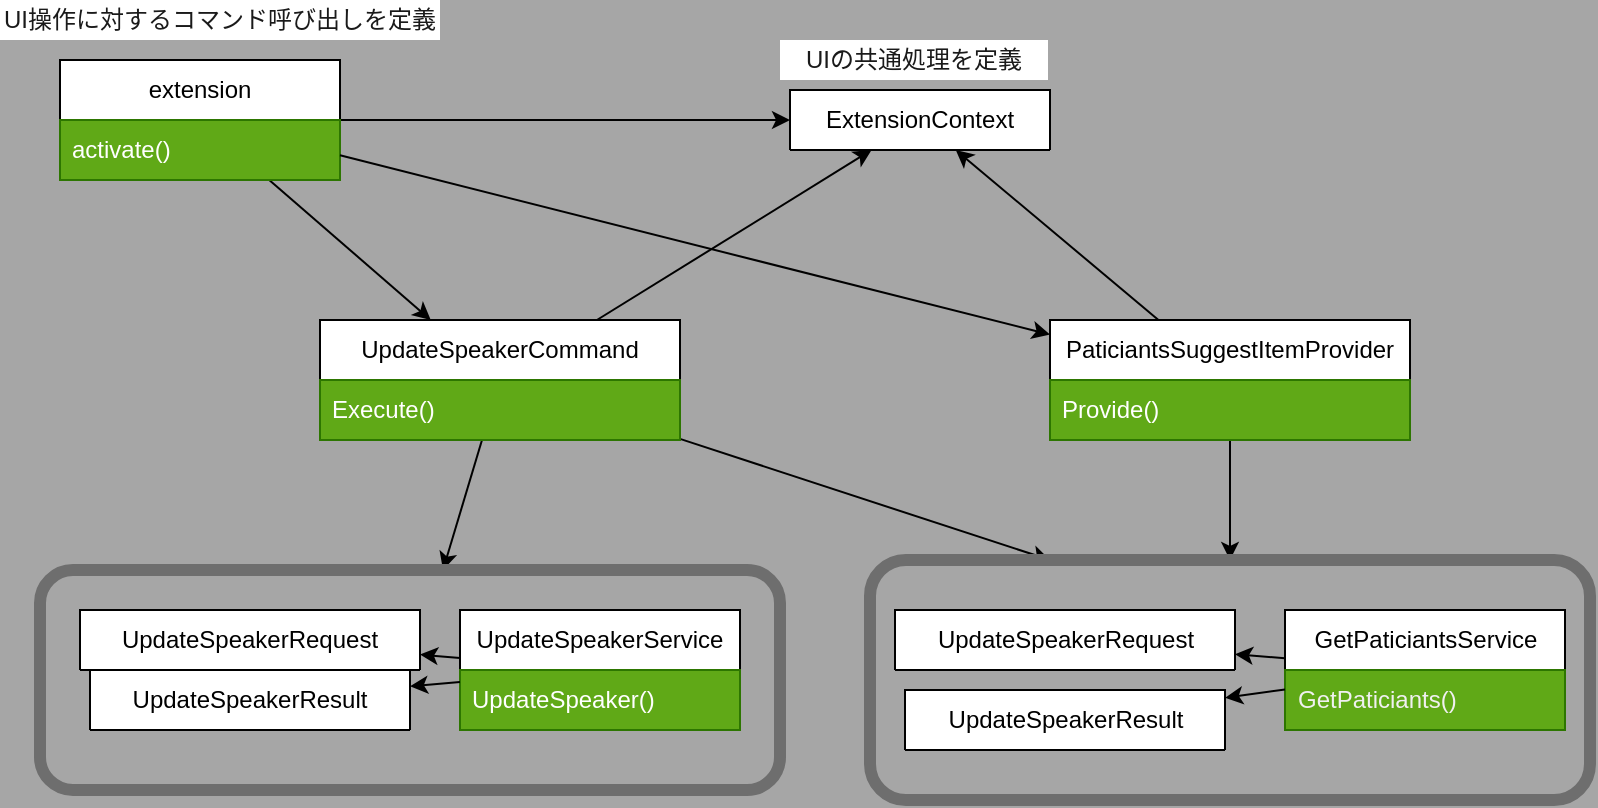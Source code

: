 <mxfile>
    <diagram id="MJiMuITKXFVZ2FvVURNt" name="ページ1">
        <mxGraphModel dx="714" dy="878" grid="1" gridSize="10" guides="1" tooltips="1" connect="1" arrows="1" fold="1" page="1" pageScale="1" pageWidth="827" pageHeight="1169" background="#A6A6A6" math="0" shadow="0">
            <root>
                <mxCell id="0"/>
                <mxCell id="1" parent="0"/>
                <mxCell id="16" style="edgeStyle=none;html=1;" parent="1" source="8" target="12" edge="1">
                    <mxGeometry relative="1" as="geometry"/>
                </mxCell>
                <mxCell id="34" style="edgeStyle=none;html=1;" edge="1" parent="1" source="8" target="30">
                    <mxGeometry relative="1" as="geometry"/>
                </mxCell>
                <mxCell id="8" value="extension" style="swimlane;fontStyle=0;childLayout=stackLayout;horizontal=1;startSize=30;horizontalStack=0;resizeParent=1;resizeParentMax=0;resizeLast=0;collapsible=1;marginBottom=0;whiteSpace=wrap;html=1;" parent="1" vertex="1">
                    <mxGeometry x="100" y="120" width="140" height="60" as="geometry"/>
                </mxCell>
                <mxCell id="9" value="activate()" style="text;strokeColor=#2D7600;fillColor=#60a917;align=left;verticalAlign=middle;spacingLeft=4;spacingRight=4;overflow=hidden;points=[[0,0.5],[1,0.5]];portConstraint=eastwest;rotatable=0;whiteSpace=wrap;html=1;fontColor=#ffffff;" parent="8" vertex="1">
                    <mxGeometry y="30" width="140" height="30" as="geometry"/>
                </mxCell>
                <mxCell id="37" style="edgeStyle=none;html=1;" edge="1" parent="1" source="12" target="30">
                    <mxGeometry relative="1" as="geometry"/>
                </mxCell>
                <mxCell id="89" style="edgeStyle=none;html=1;fontColor=#1A1A1A;" edge="1" parent="1" source="12" target="87">
                    <mxGeometry relative="1" as="geometry"/>
                </mxCell>
                <mxCell id="91" style="edgeStyle=none;html=1;entryX=0.25;entryY=0;entryDx=0;entryDy=0;fontColor=#1A1A1A;" edge="1" parent="1" source="12" target="83">
                    <mxGeometry relative="1" as="geometry"/>
                </mxCell>
                <mxCell id="12" value="UpdateSpeakerCommand" style="swimlane;fontStyle=0;childLayout=stackLayout;horizontal=1;startSize=30;horizontalStack=0;resizeParent=1;resizeParentMax=0;resizeLast=0;collapsible=1;marginBottom=0;whiteSpace=wrap;html=1;" parent="1" vertex="1">
                    <mxGeometry x="230" y="250" width="180" height="60" as="geometry"/>
                </mxCell>
                <mxCell id="13" value="Execute()" style="text;strokeColor=#2D7600;fillColor=#60a917;align=left;verticalAlign=middle;spacingLeft=4;spacingRight=4;overflow=hidden;points=[[0,0.5],[1,0.5]];portConstraint=eastwest;rotatable=0;whiteSpace=wrap;html=1;fontColor=#ffffff;" parent="12" vertex="1">
                    <mxGeometry y="30" width="180" height="30" as="geometry"/>
                </mxCell>
                <mxCell id="38" style="edgeStyle=none;html=1;" edge="1" parent="1" source="17" target="30">
                    <mxGeometry relative="1" as="geometry"/>
                </mxCell>
                <mxCell id="86" style="edgeStyle=none;html=1;entryX=0.5;entryY=0;entryDx=0;entryDy=0;fontColor=#1A1A1A;" edge="1" parent="1" source="17" target="83">
                    <mxGeometry relative="1" as="geometry"/>
                </mxCell>
                <mxCell id="17" value="PaticiantsSuggestItemProvider" style="swimlane;fontStyle=0;childLayout=stackLayout;horizontal=1;startSize=30;horizontalStack=0;resizeParent=1;resizeParentMax=0;resizeLast=0;collapsible=1;marginBottom=0;whiteSpace=wrap;html=1;" parent="1" vertex="1">
                    <mxGeometry x="595" y="250" width="180" height="60" as="geometry"/>
                </mxCell>
                <mxCell id="18" value="Provide()" style="text;strokeColor=#2D7600;fillColor=#60a917;align=left;verticalAlign=middle;spacingLeft=4;spacingRight=4;overflow=hidden;points=[[0,0.5],[1,0.5]];portConstraint=eastwest;rotatable=0;whiteSpace=wrap;html=1;fontColor=#ffffff;" parent="17" vertex="1">
                    <mxGeometry y="30" width="180" height="30" as="geometry"/>
                </mxCell>
                <mxCell id="21" style="edgeStyle=none;html=1;" parent="1" source="8" target="17" edge="1">
                    <mxGeometry relative="1" as="geometry"/>
                </mxCell>
                <mxCell id="30" value="ExtensionContext" style="swimlane;fontStyle=0;childLayout=stackLayout;horizontal=1;startSize=30;horizontalStack=0;resizeParent=1;resizeParentMax=0;resizeLast=0;collapsible=1;marginBottom=0;whiteSpace=wrap;html=1;" vertex="1" collapsed="1" parent="1">
                    <mxGeometry x="465" y="135" width="130" height="30" as="geometry">
                        <mxRectangle x="550" y="120" width="140" height="60" as="alternateBounds"/>
                    </mxGeometry>
                </mxCell>
                <mxCell id="31" value="Item 1" style="text;strokeColor=#2D7600;fillColor=#60a917;align=left;verticalAlign=middle;spacingLeft=4;spacingRight=4;overflow=hidden;points=[[0,0.5],[1,0.5]];portConstraint=eastwest;rotatable=0;whiteSpace=wrap;html=1;fontColor=#ffffff;" vertex="1" parent="30">
                    <mxGeometry y="30" width="140" height="30" as="geometry"/>
                </mxCell>
                <mxCell id="76" value="UI操作に対するコマンド呼び出しを定義" style="text;html=1;strokeColor=none;fillColor=#FFFFFF;align=center;verticalAlign=middle;whiteSpace=wrap;rounded=0;fontColor=#1A1A1A;" vertex="1" parent="1">
                    <mxGeometry x="70" y="90" width="220" height="20" as="geometry"/>
                </mxCell>
                <mxCell id="77" value="UIの共通処理を定義" style="text;html=1;strokeColor=none;fillColor=#FFFFFF;align=center;verticalAlign=middle;whiteSpace=wrap;rounded=0;fontColor=#1A1A1A;" vertex="1" parent="1">
                    <mxGeometry x="460" y="110" width="134" height="20" as="geometry"/>
                </mxCell>
                <mxCell id="85" value="" style="group;" vertex="1" connectable="0" parent="1">
                    <mxGeometry x="505" y="370" width="360" height="120" as="geometry"/>
                </mxCell>
                <mxCell id="83" value="" style="rounded=1;whiteSpace=wrap;html=1;strokeColor=#6E6E6E;strokeWidth=6;fontColor=#1A1A1A;fillColor=none;perimeterSpacing=0;" vertex="1" parent="85">
                    <mxGeometry width="360" height="120" as="geometry"/>
                </mxCell>
                <mxCell id="58" value="GetPaticiantsService" style="swimlane;fontStyle=0;childLayout=stackLayout;horizontal=1;startSize=30;horizontalStack=0;resizeParent=1;resizeParentMax=0;resizeLast=0;collapsible=1;marginBottom=0;whiteSpace=wrap;html=1;" vertex="1" parent="85">
                    <mxGeometry x="207.5" y="25" width="140" height="60" as="geometry"/>
                </mxCell>
                <mxCell id="59" value="&lt;span style=&quot;color: rgb(240, 240, 240); text-align: center;&quot;&gt;GetPaticiants()&lt;/span&gt;" style="text;strokeColor=#2D7600;fillColor=#60a917;align=left;verticalAlign=middle;spacingLeft=4;spacingRight=4;overflow=hidden;points=[[0,0.5],[1,0.5]];portConstraint=eastwest;rotatable=0;whiteSpace=wrap;html=1;fontColor=#ffffff;" vertex="1" parent="58">
                    <mxGeometry y="30" width="140" height="30" as="geometry"/>
                </mxCell>
                <mxCell id="64" value="UpdateSpeakerRequest" style="swimlane;fontStyle=0;childLayout=stackLayout;horizontal=1;startSize=30;horizontalStack=0;resizeParent=1;resizeParentMax=0;resizeLast=0;collapsible=1;marginBottom=0;whiteSpace=wrap;html=1;" vertex="1" collapsed="1" parent="85">
                    <mxGeometry x="12.5" y="25" width="170" height="30" as="geometry">
                        <mxRectangle x="50" y="400" width="140" height="120" as="alternateBounds"/>
                    </mxGeometry>
                </mxCell>
                <mxCell id="65" value="Item 1" style="text;strokeColor=#2D7600;fillColor=#60a917;align=left;verticalAlign=middle;spacingLeft=4;spacingRight=4;overflow=hidden;points=[[0,0.5],[1,0.5]];portConstraint=eastwest;rotatable=0;whiteSpace=wrap;html=1;fontColor=#ffffff;" vertex="1" parent="64">
                    <mxGeometry y="30" width="140" height="30" as="geometry"/>
                </mxCell>
                <mxCell id="66" value="Item 2" style="text;strokeColor=#2D7600;fillColor=#60a917;align=left;verticalAlign=middle;spacingLeft=4;spacingRight=4;overflow=hidden;points=[[0,0.5],[1,0.5]];portConstraint=eastwest;rotatable=0;whiteSpace=wrap;html=1;fontColor=#ffffff;" vertex="1" parent="64">
                    <mxGeometry y="60" width="140" height="30" as="geometry"/>
                </mxCell>
                <mxCell id="67" value="Item 3" style="text;strokeColor=#2D7600;fillColor=#60a917;align=left;verticalAlign=middle;spacingLeft=4;spacingRight=4;overflow=hidden;points=[[0,0.5],[1,0.5]];portConstraint=eastwest;rotatable=0;whiteSpace=wrap;html=1;fontColor=#ffffff;" vertex="1" parent="64">
                    <mxGeometry y="90" width="140" height="30" as="geometry"/>
                </mxCell>
                <mxCell id="68" value="UpdateSpeakerResult" style="swimlane;fontStyle=0;childLayout=stackLayout;horizontal=1;startSize=30;horizontalStack=0;resizeParent=1;resizeParentMax=0;resizeLast=0;collapsible=1;marginBottom=0;whiteSpace=wrap;html=1;" vertex="1" collapsed="1" parent="85">
                    <mxGeometry x="17.5" y="65" width="160" height="30" as="geometry">
                        <mxRectangle x="50" y="530" width="140" height="120" as="alternateBounds"/>
                    </mxGeometry>
                </mxCell>
                <mxCell id="69" value="Item 1" style="text;strokeColor=#2D7600;fillColor=#60a917;align=left;verticalAlign=middle;spacingLeft=4;spacingRight=4;overflow=hidden;points=[[0,0.5],[1,0.5]];portConstraint=eastwest;rotatable=0;whiteSpace=wrap;html=1;fontColor=#ffffff;" vertex="1" parent="68">
                    <mxGeometry y="30" width="140" height="30" as="geometry"/>
                </mxCell>
                <mxCell id="70" value="Item 2" style="text;strokeColor=#2D7600;fillColor=#60a917;align=left;verticalAlign=middle;spacingLeft=4;spacingRight=4;overflow=hidden;points=[[0,0.5],[1,0.5]];portConstraint=eastwest;rotatable=0;whiteSpace=wrap;html=1;fontColor=#ffffff;" vertex="1" parent="68">
                    <mxGeometry y="60" width="140" height="30" as="geometry"/>
                </mxCell>
                <mxCell id="71" value="Item 3" style="text;strokeColor=#2D7600;fillColor=#60a917;align=left;verticalAlign=middle;spacingLeft=4;spacingRight=4;overflow=hidden;points=[[0,0.5],[1,0.5]];portConstraint=eastwest;rotatable=0;whiteSpace=wrap;html=1;fontColor=#ffffff;" vertex="1" parent="68">
                    <mxGeometry y="90" width="140" height="30" as="geometry"/>
                </mxCell>
                <mxCell id="72" style="edgeStyle=none;html=1;" edge="1" parent="85" source="58" target="64">
                    <mxGeometry relative="1" as="geometry"/>
                </mxCell>
                <mxCell id="79" style="edgeStyle=none;html=1;fontColor=#1A1A1A;" edge="1" parent="85" source="58" target="68">
                    <mxGeometry relative="1" as="geometry"/>
                </mxCell>
                <mxCell id="88" value="" style="group" vertex="1" connectable="0" parent="1">
                    <mxGeometry x="90" y="375" width="370" height="110" as="geometry"/>
                </mxCell>
                <mxCell id="87" value="" style="rounded=1;whiteSpace=wrap;html=1;strokeColor=#6E6E6E;strokeWidth=6;fontColor=#1A1A1A;fillColor=none;" vertex="1" parent="88">
                    <mxGeometry width="370" height="110" as="geometry"/>
                </mxCell>
                <mxCell id="39" value="UpdateSpeakerService" style="swimlane;fontStyle=0;childLayout=stackLayout;horizontal=1;startSize=30;horizontalStack=0;resizeParent=1;resizeParentMax=0;resizeLast=0;collapsible=1;marginBottom=0;whiteSpace=wrap;html=1;" vertex="1" parent="88">
                    <mxGeometry x="210" y="20" width="140" height="60" as="geometry"/>
                </mxCell>
                <mxCell id="40" value="UpdateSpeaker()" style="text;strokeColor=#2D7600;fillColor=#60a917;align=left;verticalAlign=middle;spacingLeft=4;spacingRight=4;overflow=hidden;points=[[0,0.5],[1,0.5]];portConstraint=eastwest;rotatable=0;whiteSpace=wrap;html=1;fontColor=#ffffff;" vertex="1" parent="39">
                    <mxGeometry y="30" width="140" height="30" as="geometry"/>
                </mxCell>
                <mxCell id="44" value="UpdateSpeakerRequest" style="swimlane;fontStyle=0;childLayout=stackLayout;horizontal=1;startSize=30;horizontalStack=0;resizeParent=1;resizeParentMax=0;resizeLast=0;collapsible=1;marginBottom=0;whiteSpace=wrap;html=1;" vertex="1" collapsed="1" parent="88">
                    <mxGeometry x="20" y="20" width="170" height="30" as="geometry">
                        <mxRectangle x="50" y="400" width="140" height="120" as="alternateBounds"/>
                    </mxGeometry>
                </mxCell>
                <mxCell id="45" value="Item 1" style="text;strokeColor=#2D7600;fillColor=#60a917;align=left;verticalAlign=middle;spacingLeft=4;spacingRight=4;overflow=hidden;points=[[0,0.5],[1,0.5]];portConstraint=eastwest;rotatable=0;whiteSpace=wrap;html=1;fontColor=#ffffff;" vertex="1" parent="44">
                    <mxGeometry y="30" width="140" height="30" as="geometry"/>
                </mxCell>
                <mxCell id="46" value="Item 2" style="text;strokeColor=#2D7600;fillColor=#60a917;align=left;verticalAlign=middle;spacingLeft=4;spacingRight=4;overflow=hidden;points=[[0,0.5],[1,0.5]];portConstraint=eastwest;rotatable=0;whiteSpace=wrap;html=1;fontColor=#ffffff;" vertex="1" parent="44">
                    <mxGeometry y="60" width="140" height="30" as="geometry"/>
                </mxCell>
                <mxCell id="47" value="Item 3" style="text;strokeColor=#2D7600;fillColor=#60a917;align=left;verticalAlign=middle;spacingLeft=4;spacingRight=4;overflow=hidden;points=[[0,0.5],[1,0.5]];portConstraint=eastwest;rotatable=0;whiteSpace=wrap;html=1;fontColor=#ffffff;" vertex="1" parent="44">
                    <mxGeometry y="90" width="140" height="30" as="geometry"/>
                </mxCell>
                <mxCell id="50" value="UpdateSpeakerResult" style="swimlane;fontStyle=0;childLayout=stackLayout;horizontal=1;startSize=30;horizontalStack=0;resizeParent=1;resizeParentMax=0;resizeLast=0;collapsible=1;marginBottom=0;whiteSpace=wrap;html=1;" vertex="1" collapsed="1" parent="88">
                    <mxGeometry x="25" y="50" width="160" height="30" as="geometry">
                        <mxRectangle x="50" y="530" width="140" height="120" as="alternateBounds"/>
                    </mxGeometry>
                </mxCell>
                <mxCell id="51" value="Item 1" style="text;strokeColor=#2D7600;fillColor=#60a917;align=left;verticalAlign=middle;spacingLeft=4;spacingRight=4;overflow=hidden;points=[[0,0.5],[1,0.5]];portConstraint=eastwest;rotatable=0;whiteSpace=wrap;html=1;fontColor=#ffffff;" vertex="1" parent="50">
                    <mxGeometry y="30" width="140" height="30" as="geometry"/>
                </mxCell>
                <mxCell id="52" value="Item 2" style="text;strokeColor=#2D7600;fillColor=#60a917;align=left;verticalAlign=middle;spacingLeft=4;spacingRight=4;overflow=hidden;points=[[0,0.5],[1,0.5]];portConstraint=eastwest;rotatable=0;whiteSpace=wrap;html=1;fontColor=#ffffff;" vertex="1" parent="50">
                    <mxGeometry y="60" width="140" height="30" as="geometry"/>
                </mxCell>
                <mxCell id="53" value="Item 3" style="text;strokeColor=#2D7600;fillColor=#60a917;align=left;verticalAlign=middle;spacingLeft=4;spacingRight=4;overflow=hidden;points=[[0,0.5],[1,0.5]];portConstraint=eastwest;rotatable=0;whiteSpace=wrap;html=1;fontColor=#ffffff;" vertex="1" parent="50">
                    <mxGeometry y="90" width="140" height="30" as="geometry"/>
                </mxCell>
                <mxCell id="49" style="edgeStyle=none;html=1;" edge="1" parent="88" source="39" target="44">
                    <mxGeometry relative="1" as="geometry"/>
                </mxCell>
                <mxCell id="54" style="edgeStyle=none;html=1;" edge="1" parent="88" source="39" target="50">
                    <mxGeometry relative="1" as="geometry"/>
                </mxCell>
            </root>
        </mxGraphModel>
    </diagram>
</mxfile>